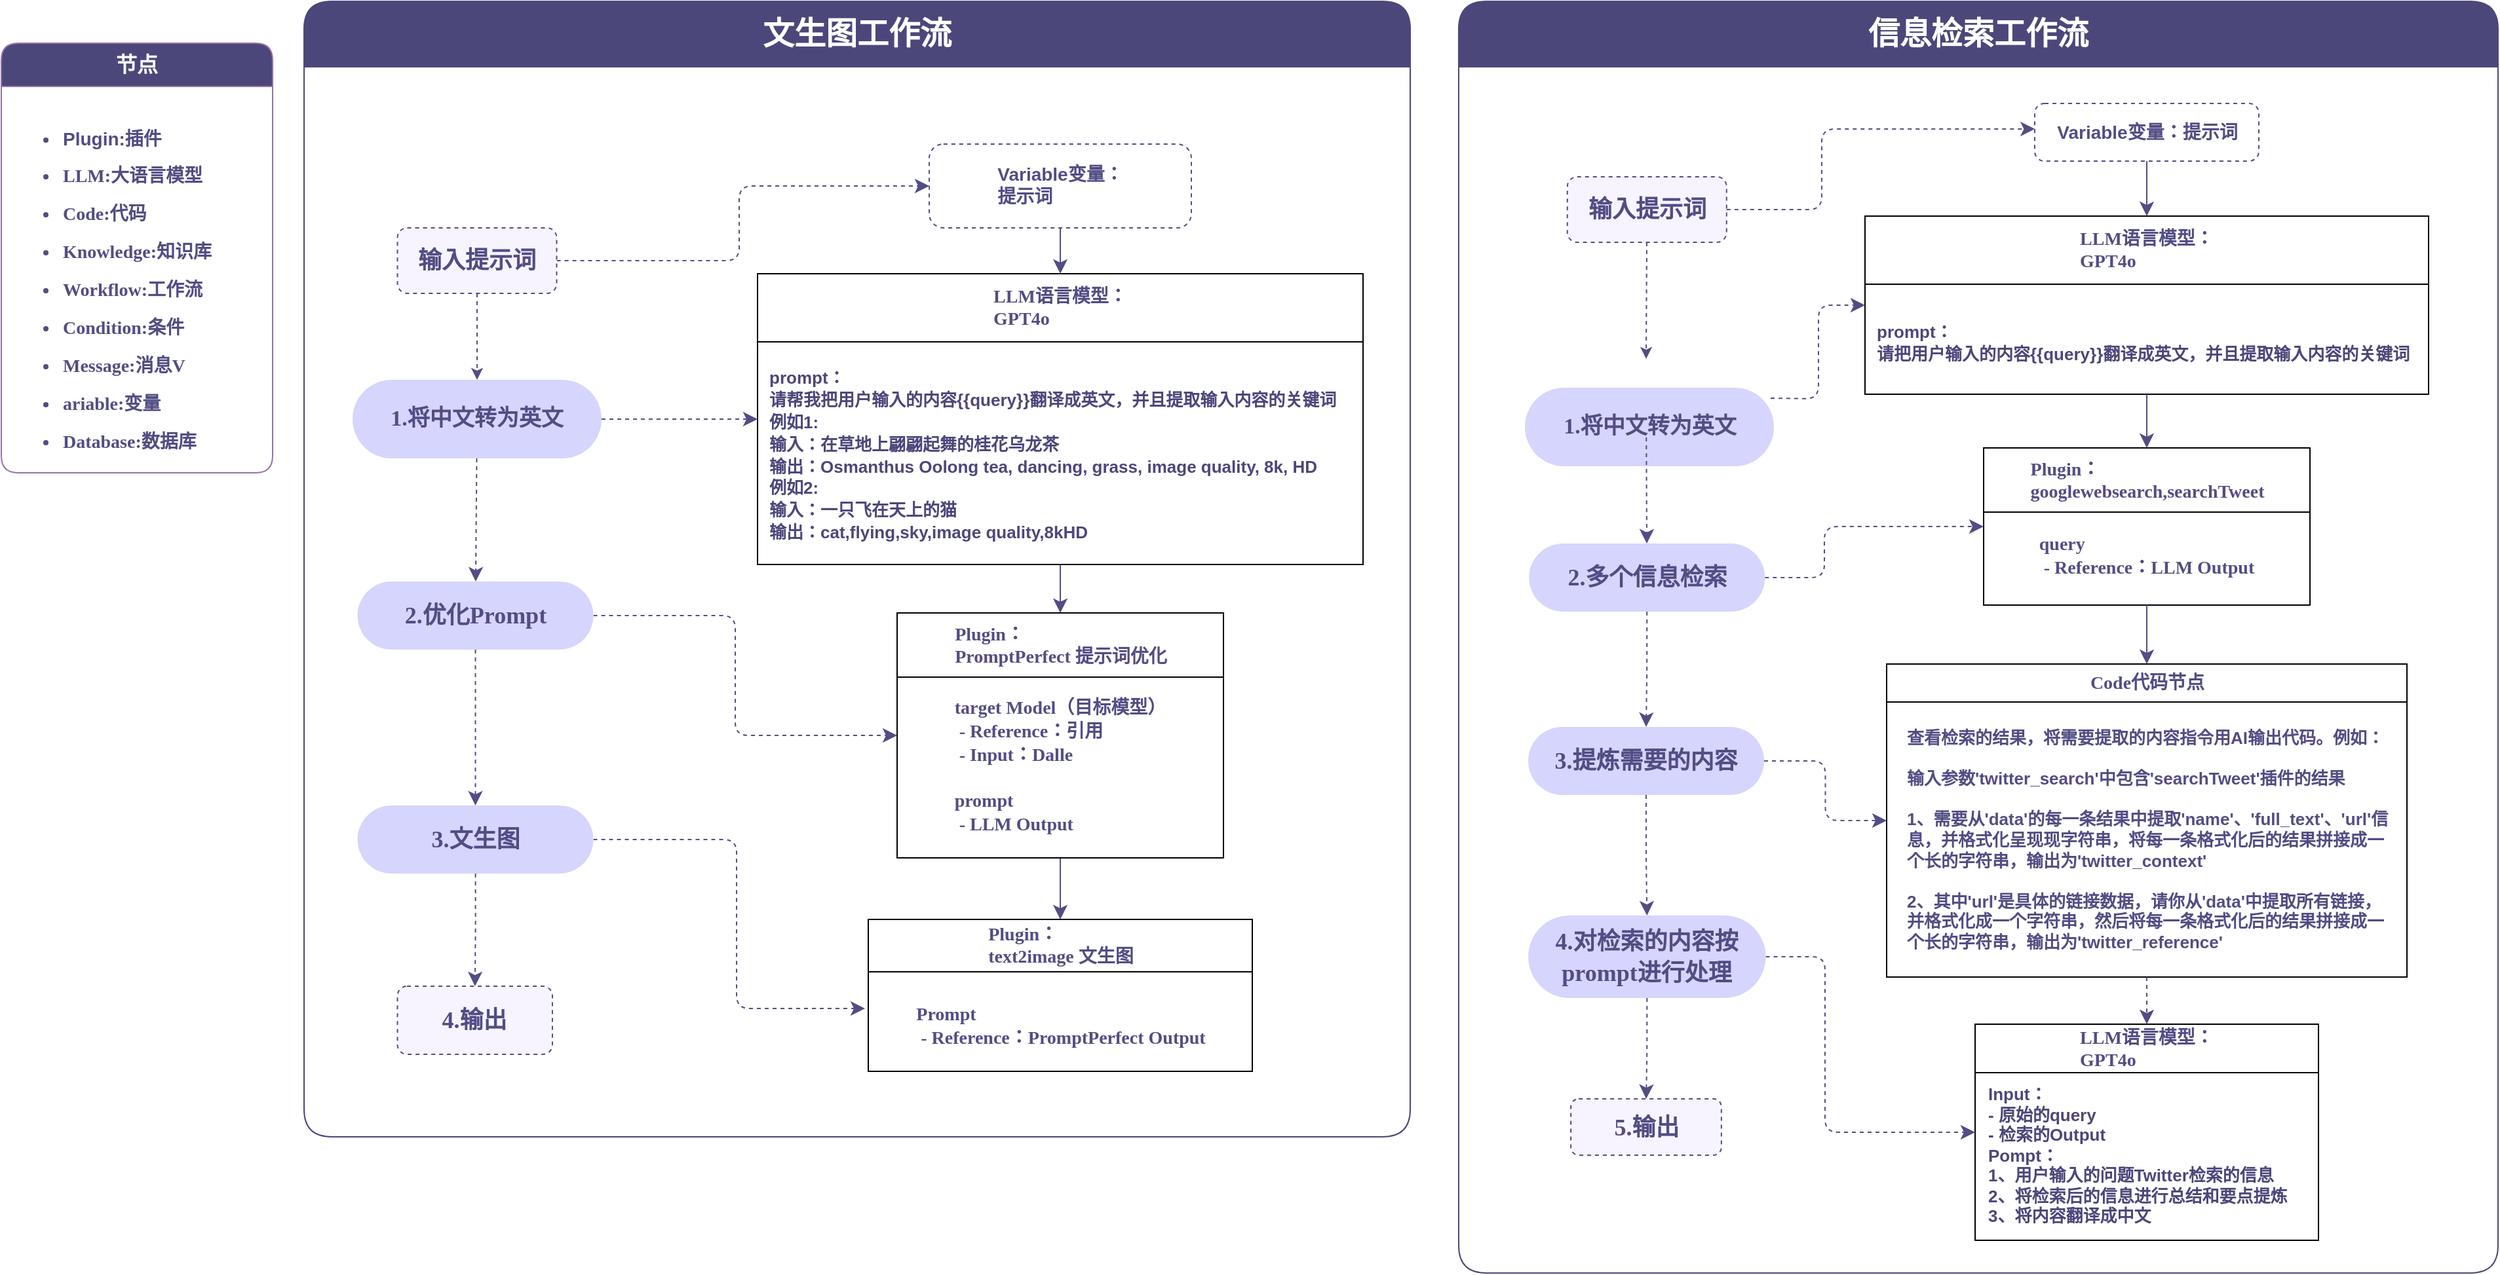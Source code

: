 <mxfile version="24.6.0" type="github">
  <diagram name="第 1 页" id="9lTrAyYvJ4b7SjN_BanK">
    <mxGraphModel dx="2606" dy="2012" grid="0" gridSize="10" guides="1" tooltips="1" connect="1" arrows="1" fold="1" page="0" pageScale="1" pageWidth="827" pageHeight="1169" background="none" math="0" shadow="0">
      <root>
        <mxCell id="0" />
        <mxCell id="1" parent="0" />
        <mxCell id="PttNPXMBNqtkQihDIfYs-23" value="&lt;div style=&quot;line-height: 90%; font-family: &amp;quot;Chiron Sans HK Pro&amp;quot;; text-align: left; vertical-align: top;&quot;&gt;&lt;p style=&quot;line-height: 90%;&quot;&gt;&lt;font style=&quot;font-size: 16px;&quot;&gt;节点&lt;/font&gt;&lt;/p&gt;&lt;/div&gt;" style="swimlane;whiteSpace=wrap;html=1;fontFamily=Helvetica;fontSize=12;labelBackgroundColor=none;startSize=33;labelBorderColor=none;strokeColor=#9673a6;fillColor=#4c477a;fontColor=#ffffff;rounded=1;arcSize=13;" parent="1" vertex="1">
          <mxGeometry x="-35" y="-518" width="207" height="328" as="geometry" />
        </mxCell>
        <mxCell id="PttNPXMBNqtkQihDIfYs-34" value="&lt;font face=&quot;Helvetica&quot; style=&quot;font-size: 14px;&quot;&gt;&lt;ul style=&quot;line-height: 200%;&quot;&gt;&lt;li&gt;&lt;font face=&quot;Helvetica&quot; style=&quot;font-size: 14px;&quot;&gt;Plugin:插件&lt;/font&gt;&lt;/li&gt;&lt;li&gt;&lt;font face=&quot;J9HjFA61Q-ZLZLiDTO3Z&quot; style=&quot;font-size: 14px;&quot;&gt;LLM:大语言模型&lt;/font&gt;&lt;/li&gt;&lt;li&gt;&lt;font face=&quot;J9HjFA61Q-ZLZLiDTO3Z&quot; style=&quot;font-size: 14px;&quot;&gt;Code:代码&lt;/font&gt;&lt;/li&gt;&lt;li&gt;&lt;font face=&quot;J9HjFA61Q-ZLZLiDTO3Z&quot; style=&quot;font-size: 14px;&quot;&gt;Knowledge:知识库&lt;/font&gt;&lt;/li&gt;&lt;li&gt;&lt;font face=&quot;J9HjFA61Q-ZLZLiDTO3Z&quot; style=&quot;font-size: 14px;&quot;&gt;Workflow:工作流&lt;/font&gt;&lt;/li&gt;&lt;li&gt;&lt;font face=&quot;J9HjFA61Q-ZLZLiDTO3Z&quot; style=&quot;font-size: 14px;&quot;&gt;Condition:条件&lt;/font&gt;&lt;/li&gt;&lt;li&gt;&lt;font face=&quot;J9HjFA61Q-ZLZLiDTO3Z&quot; style=&quot;font-size: 14px;&quot;&gt;Message:消息V&lt;/font&gt;&lt;/li&gt;&lt;li&gt;&lt;font face=&quot;J9HjFA61Q-ZLZLiDTO3Z&quot; style=&quot;font-size: 14px;&quot;&gt;ariable:变量&lt;/font&gt;&lt;/li&gt;&lt;li&gt;&lt;span style=&quot;font-size: 14px;&quot;&gt;&lt;font face=&quot;J9HjFA61Q-ZLZLiDTO3Z&quot;&gt;Database:数据库&lt;/font&gt;&lt;/span&gt;&lt;/li&gt;&lt;/ul&gt;&lt;/font&gt;" style="text;strokeColor=none;fillColor=none;html=1;whiteSpace=wrap;verticalAlign=top;overflow=hidden;fontFamily=Helvetica;fontSize=12;fontColor=#524d83;labelBackgroundColor=default;fontStyle=1" parent="PttNPXMBNqtkQihDIfYs-23" vertex="1">
          <mxGeometry x="5" y="38" width="184" height="283" as="geometry" />
        </mxCell>
        <mxCell id="PttNPXMBNqtkQihDIfYs-35" style="edgeStyle=none;shape=connector;curved=0;rounded=1;orthogonalLoop=1;jettySize=auto;html=1;exitX=0.25;exitY=0;exitDx=0;exitDy=0;dashed=1;strokeColor=#524d84;align=center;verticalAlign=middle;fontFamily=Helvetica;fontSize=12;fontColor=default;labelBackgroundColor=default;startSize=8;endArrow=classic;endFill=1;endSize=8;" parent="PttNPXMBNqtkQihDIfYs-23" source="PttNPXMBNqtkQihDIfYs-34" target="PttNPXMBNqtkQihDIfYs-34" edge="1">
          <mxGeometry relative="1" as="geometry" />
        </mxCell>
        <mxCell id="lRKWrLbBrvNwT5fJQd2l-26" value="" style="group" vertex="1" connectable="0" parent="1">
          <mxGeometry x="196" y="-550" width="844" height="867" as="geometry" />
        </mxCell>
        <mxCell id="PttNPXMBNqtkQihDIfYs-9" style="edgeStyle=none;curved=0;rounded=1;orthogonalLoop=1;jettySize=auto;html=1;entryX=0.5;entryY=0;entryDx=0;entryDy=0;fontSize=12;dashed=1;strokeColor=#524d84;endArrow=classic;endFill=1;" parent="lRKWrLbBrvNwT5fJQd2l-26" source="FY6Npwd8T1jpSmkpjrEg-1" target="FY6Npwd8T1jpSmkpjrEg-2" edge="1">
          <mxGeometry relative="1" as="geometry" />
        </mxCell>
        <mxCell id="lRKWrLbBrvNwT5fJQd2l-1" style="edgeStyle=orthogonalEdgeStyle;shape=connector;rounded=1;orthogonalLoop=1;jettySize=auto;html=1;exitX=1;exitY=0.5;exitDx=0;exitDy=0;entryX=0;entryY=0.5;entryDx=0;entryDy=0;dashed=1;strokeColor=#524d84;align=center;verticalAlign=middle;fontFamily=Helvetica;fontSize=12;fontColor=default;labelBackgroundColor=default;startSize=8;endArrow=classic;endFill=1;endSize=8;" edge="1" parent="lRKWrLbBrvNwT5fJQd2l-26" source="FY6Npwd8T1jpSmkpjrEg-1" target="PttNPXMBNqtkQihDIfYs-20">
          <mxGeometry relative="1" as="geometry">
            <Array as="points">
              <mxPoint x="332" y="198" />
              <mxPoint x="332" y="141" />
            </Array>
          </mxGeometry>
        </mxCell>
        <mxCell id="FY6Npwd8T1jpSmkpjrEg-1" value="&lt;div style=&quot;line-height: 1.3; font-family: &amp;quot;Chiron Sans HK Pro&amp;quot;; vertical-align: middle; color: rgb(82, 77, 132); font-size: 18px; font-weight: bold;&quot;&gt;&lt;p&gt;&lt;span style=&quot;background-image: initial; background-position: initial; background-size: initial; background-repeat: initial; background-attachment: initial; background-origin: initial; background-clip: initial;&quot;&gt;输入提示词&lt;/span&gt;&lt;/p&gt;&lt;/div&gt;" style="rounded=1;whiteSpace=wrap;html=1;fillColor=#f7f4ff;strokeColor=#524d83;fontColor=#333333;dashed=1;" parent="lRKWrLbBrvNwT5fJQd2l-26" vertex="1">
          <mxGeometry x="71.25" y="173" width="121.5" height="50" as="geometry" />
        </mxCell>
        <mxCell id="PttNPXMBNqtkQihDIfYs-2" value="" style="edgeStyle=none;curved=0;rounded=1;orthogonalLoop=1;jettySize=auto;html=1;fontSize=12;startSize=8;endSize=8;dashed=1;strokeColor=#524d84;align=center;verticalAlign=middle;fontFamily=Helvetica;fontColor=default;labelBackgroundColor=default;endArrow=classic;endFill=1;" parent="lRKWrLbBrvNwT5fJQd2l-26" source="FY6Npwd8T1jpSmkpjrEg-2" target="PttNPXMBNqtkQihDIfYs-1" edge="1">
          <mxGeometry relative="1" as="geometry" />
        </mxCell>
        <mxCell id="lRKWrLbBrvNwT5fJQd2l-10" style="edgeStyle=orthogonalEdgeStyle;shape=connector;rounded=1;orthogonalLoop=1;jettySize=auto;html=1;exitX=1;exitY=0.5;exitDx=0;exitDy=0;entryX=0;entryY=0.5;entryDx=0;entryDy=0;dashed=1;strokeColor=#524d84;align=center;verticalAlign=middle;fontFamily=Helvetica;fontSize=12;fontColor=default;labelBackgroundColor=default;startSize=8;endArrow=classic;endFill=1;endSize=8;" edge="1" parent="lRKWrLbBrvNwT5fJQd2l-26" source="FY6Npwd8T1jpSmkpjrEg-2" target="lRKWrLbBrvNwT5fJQd2l-9">
          <mxGeometry relative="1" as="geometry">
            <Array as="points">
              <mxPoint x="286" y="319" />
              <mxPoint x="286" y="319" />
            </Array>
          </mxGeometry>
        </mxCell>
        <mxCell id="FY6Npwd8T1jpSmkpjrEg-2" value="&lt;div style=&quot;line-height: 1.3; font-family: &amp;quot;Chiron Sans HK Pro&amp;quot;; vertical-align: middle; font-size: 17px;&quot;&gt;&lt;p style=&quot;font-size: 17px;&quot;&gt;1.将中文转为英文&lt;/p&gt;&lt;/div&gt;" style="rounded=1;whiteSpace=wrap;html=1;fillColor=#d6d5fd;strokeColor=none;arcSize=50;fontColor=#524d83;fontStyle=1;fontSize=17;" parent="lRKWrLbBrvNwT5fJQd2l-26" vertex="1">
          <mxGeometry x="37" y="289" width="190" height="60" as="geometry" />
        </mxCell>
        <mxCell id="lRKWrLbBrvNwT5fJQd2l-15" value="" style="edgeStyle=orthogonalEdgeStyle;shape=connector;rounded=1;orthogonalLoop=1;jettySize=auto;html=1;dashed=1;strokeColor=#524d84;align=center;verticalAlign=middle;fontFamily=Helvetica;fontSize=12;fontColor=default;labelBackgroundColor=default;startSize=8;endArrow=classic;endFill=1;endSize=8;" edge="1" parent="lRKWrLbBrvNwT5fJQd2l-26" source="PttNPXMBNqtkQihDIfYs-1" target="lRKWrLbBrvNwT5fJQd2l-14">
          <mxGeometry relative="1" as="geometry" />
        </mxCell>
        <mxCell id="lRKWrLbBrvNwT5fJQd2l-18" style="edgeStyle=orthogonalEdgeStyle;shape=connector;rounded=1;orthogonalLoop=1;jettySize=auto;html=1;exitX=1;exitY=0.5;exitDx=0;exitDy=0;entryX=0;entryY=0.5;entryDx=0;entryDy=0;dashed=1;strokeColor=#524d84;align=center;verticalAlign=middle;fontFamily=Helvetica;fontSize=12;fontColor=default;labelBackgroundColor=default;startSize=8;endArrow=classic;endFill=1;endSize=8;" edge="1" parent="lRKWrLbBrvNwT5fJQd2l-26" source="PttNPXMBNqtkQihDIfYs-1" target="lRKWrLbBrvNwT5fJQd2l-13">
          <mxGeometry relative="1" as="geometry">
            <Array as="points">
              <mxPoint x="329" y="469" />
              <mxPoint x="329" y="561" />
            </Array>
          </mxGeometry>
        </mxCell>
        <mxCell id="PttNPXMBNqtkQihDIfYs-1" value="&lt;div style=&quot;line-height: 1.3; font-family: &amp;quot;Chiron Sans HK Pro&amp;quot;; vertical-align: middle; color: rgb(82, 77, 132); font-size: 18px; font-weight: bold;&quot;&gt;&lt;div style=&quot;line-height: 1.3; vertical-align: middle;&quot;&gt;&lt;p&gt;2.优化Prompt&lt;/p&gt;&lt;/div&gt;&lt;/div&gt;" style="rounded=1;whiteSpace=wrap;html=1;fillColor=#d6d5fd;strokeColor=none;arcSize=50;align=center;verticalAlign=middle;fontFamily=Helvetica;fontSize=17;fontColor=#524d83;fontStyle=1;" parent="lRKWrLbBrvNwT5fJQd2l-26" vertex="1">
          <mxGeometry x="40.75" y="443" width="180" height="52" as="geometry" />
        </mxCell>
        <mxCell id="lRKWrLbBrvNwT5fJQd2l-11" style="shape=connector;rounded=1;orthogonalLoop=1;jettySize=auto;html=1;exitX=0.5;exitY=1;exitDx=0;exitDy=0;entryX=0.5;entryY=0;entryDx=0;entryDy=0;strokeColor=#524d84;align=center;verticalAlign=middle;fontFamily=Helvetica;fontSize=12;fontColor=default;labelBackgroundColor=default;startSize=8;endArrow=classic;endFill=1;endSize=8;" edge="1" parent="lRKWrLbBrvNwT5fJQd2l-26" source="PttNPXMBNqtkQihDIfYs-20" target="lRKWrLbBrvNwT5fJQd2l-9">
          <mxGeometry relative="1" as="geometry" />
        </mxCell>
        <mxCell id="PttNPXMBNqtkQihDIfYs-20" value="&lt;div style=&quot;line-height: 20%; vertical-align: top; color: rgb(82, 77, 132); font-size: 14px; font-weight: bold;&quot;&gt;&lt;p style=&quot;text-align: justify; line-height: 20%; font-size: 14px;&quot;&gt;&lt;font style=&quot;font-size: 14px;&quot; face=&quot;Helvetica&quot;&gt;Variable变量：&lt;/font&gt;&lt;/p&gt;&lt;p style=&quot;text-align: justify; line-height: 20%; font-size: 14px;&quot;&gt;&lt;font style=&quot;font-size: 14px;&quot; face=&quot;aLDYF8aHoTCgzbLq1X3a&quot;&gt;提示词&lt;/font&gt;&lt;/p&gt;&lt;/div&gt;" style="rounded=1;whiteSpace=wrap;html=1;fontFamily=Helvetica;fontSize=14;fontColor=default;labelBackgroundColor=default;strokeColor=#524d84;dashed=1;strokeWidth=1;spacing=0;align=center;arcSize=17;" parent="lRKWrLbBrvNwT5fJQd2l-26" vertex="1">
          <mxGeometry x="477" y="109" width="200" height="64" as="geometry" />
        </mxCell>
        <mxCell id="lRKWrLbBrvNwT5fJQd2l-20" style="edgeStyle=orthogonalEdgeStyle;shape=connector;rounded=1;orthogonalLoop=1;jettySize=auto;html=1;entryX=0.5;entryY=0;entryDx=0;entryDy=0;strokeColor=#524d84;align=center;verticalAlign=middle;fontFamily=Helvetica;fontSize=12;fontColor=default;labelBackgroundColor=default;startSize=8;endArrow=classic;endFill=1;endSize=8;" edge="1" parent="lRKWrLbBrvNwT5fJQd2l-26" source="lRKWrLbBrvNwT5fJQd2l-9" target="lRKWrLbBrvNwT5fJQd2l-13">
          <mxGeometry relative="1" as="geometry" />
        </mxCell>
        <mxCell id="lRKWrLbBrvNwT5fJQd2l-9" value="&lt;p style=&quot;color: rgb(82, 77, 132); font-family: &amp;quot;Chiron Sans HK Pro&amp;quot;; font-size: 14px; text-align: left; line-height: 2.8px;&quot;&gt;LLM语言模型：&lt;/p&gt;&lt;p style=&quot;color: rgb(82, 77, 132); font-family: &amp;quot;Chiron Sans HK Pro&amp;quot;; font-size: 14px; text-align: left; line-height: 2.8px;&quot;&gt;GPT4o&lt;/p&gt;" style="swimlane;whiteSpace=wrap;html=1;fontFamily=Helvetica;fontSize=12;fontColor=default;labelBackgroundColor=none;startSize=52;fillColor=none;" vertex="1" parent="lRKWrLbBrvNwT5fJQd2l-26">
          <mxGeometry x="346" y="208" width="462" height="222" as="geometry" />
        </mxCell>
        <mxCell id="PttNPXMBNqtkQihDIfYs-21" value="&lt;div style=&quot;line-height: 20%; vertical-align: top;&quot;&gt;&lt;div style=&quot;line-height: 130%; vertical-align: middle;&quot;&gt;&lt;pre style=&quot;line-height: 130%;&quot;&gt;&lt;font face=&quot;Helvetica&quot; style=&quot;&quot;&gt;&lt;b style=&quot;font-size: 13px;&quot;&gt;prompt：&lt;br style=&quot;font-size: 13px;&quot;&gt;请帮我把用户输入的内容{{query}}翻译成英文，并且提取输入内容的关键词&lt;br style=&quot;font-size: 13px;&quot;&gt;例如1:&lt;br style=&quot;font-size: 13px;&quot;&gt;输入：&lt;/b&gt;&lt;b&gt;在草地上翩翩起舞的桂花乌龙茶&lt;/b&gt;&lt;b style=&quot;font-size: 13px;&quot;&gt;&lt;br style=&quot;font-size: 13px;&quot;&gt;输出：&lt;/b&gt;&lt;b&gt;Osmanthus Oolong tea, dancing, grass, image quality, 8k, HD&lt;/b&gt;&lt;b style=&quot;font-size: 13px;&quot;&gt;&lt;br style=&quot;font-size: 13px;&quot;&gt;例如2:&lt;br style=&quot;font-size: 13px;&quot;&gt;输入：一只飞在天上的猫&lt;br style=&quot;font-size: 13px;&quot;&gt;输出：cat,flying,sky,image quality,8kHD&lt;/b&gt;&lt;/font&gt;&lt;/pre&gt;&lt;/div&gt;&lt;/div&gt;" style="rounded=0;html=1;fontFamily=Helvetica;fontSize=13;fontColor=#4c477a;labelBackgroundColor=default;strokeColor=none;dashed=1;strokeWidth=1;spacing=0;align=left;arcSize=0;verticalAlign=middle;fillColor=none;whiteSpace=wrap;horizontal=1;" parent="lRKWrLbBrvNwT5fJQd2l-9" vertex="1">
          <mxGeometry x="9" y="63" width="444" height="152" as="geometry" />
        </mxCell>
        <mxCell id="lRKWrLbBrvNwT5fJQd2l-21" style="edgeStyle=orthogonalEdgeStyle;shape=connector;rounded=1;orthogonalLoop=1;jettySize=auto;html=1;exitX=0.5;exitY=1;exitDx=0;exitDy=0;entryX=0.5;entryY=0;entryDx=0;entryDy=0;strokeColor=#524d84;align=center;verticalAlign=middle;fontFamily=Helvetica;fontSize=12;fontColor=default;labelBackgroundColor=default;startSize=8;endArrow=classic;endFill=1;endSize=8;" edge="1" parent="lRKWrLbBrvNwT5fJQd2l-26" source="lRKWrLbBrvNwT5fJQd2l-13" target="lRKWrLbBrvNwT5fJQd2l-16">
          <mxGeometry relative="1" as="geometry" />
        </mxCell>
        <mxCell id="lRKWrLbBrvNwT5fJQd2l-13" value="&lt;p style=&quot;color: rgb(82, 77, 132); font-family: &amp;quot;Chiron Sans HK Pro&amp;quot;; font-size: 14px; text-align: left; line-height: 2.8px;&quot;&gt;Plugin：&lt;/p&gt;&lt;p style=&quot;color: rgb(82, 77, 132); font-family: &amp;quot;Chiron Sans HK Pro&amp;quot;; font-size: 14px; text-align: left; line-height: 2.8px;&quot;&gt;PromptPerfect 提示词优化&lt;/p&gt;" style="swimlane;whiteSpace=wrap;html=1;fontFamily=Helvetica;fontSize=12;fontColor=default;labelBackgroundColor=none;startSize=49;" vertex="1" parent="lRKWrLbBrvNwT5fJQd2l-26">
          <mxGeometry x="452.5" y="467" width="249" height="187" as="geometry" />
        </mxCell>
        <mxCell id="PttNPXMBNqtkQihDIfYs-22" value="&lt;div style=&quot;line-height: 20%; vertical-align: top;&quot;&gt;&lt;div style=&quot;line-height: 20%; text-align: left; vertical-align: middle;&quot;&gt;&lt;div style=&quot;line-height: 20%; vertical-align: middle;&quot;&gt;&lt;p style=&quot;line-height: 20%;&quot;&gt;&lt;font face=&quot;Chiron Sans HK Pro&quot; color=&quot;#524d84&quot;&gt;&lt;b&gt;target Model（目标模型）&lt;/b&gt;&lt;/font&gt;&lt;/p&gt;&lt;p style=&quot;line-height: 20%;&quot;&gt;&lt;font face=&quot;Chiron Sans HK Pro&quot; color=&quot;#524d84&quot;&gt;&lt;b&gt;&amp;nbsp;- Reference：引用&lt;/b&gt;&lt;/font&gt;&lt;/p&gt;&lt;p style=&quot;line-height: 20%;&quot;&gt;&lt;font face=&quot;Chiron Sans HK Pro&quot; color=&quot;#524d84&quot;&gt;&lt;b&gt;&amp;nbsp;- Input：Dalle&lt;/b&gt;&lt;/font&gt;&lt;/p&gt;&lt;p style=&quot;line-height: 20%;&quot;&gt;&lt;font face=&quot;Chiron Sans HK Pro&quot; color=&quot;#524d84&quot;&gt;&lt;b&gt;&lt;br&gt;&lt;/b&gt;&lt;/font&gt;&lt;/p&gt;&lt;p style=&quot;line-height: 20%;&quot;&gt;&lt;font face=&quot;Chiron Sans HK Pro&quot; color=&quot;#524d84&quot;&gt;&lt;b&gt;prompt&lt;/b&gt;&lt;/font&gt;&lt;/p&gt;&lt;p style=&quot;line-height: 20%;&quot;&gt;&lt;font face=&quot;Chiron Sans HK Pro&quot; color=&quot;#524d84&quot;&gt;&lt;b&gt;&amp;nbsp;- LLM Output&lt;/b&gt;&lt;/font&gt;&lt;/p&gt;&lt;/div&gt;&lt;/div&gt;&lt;/div&gt;" style="rounded=1;whiteSpace=wrap;html=1;fontFamily=Helvetica;fontSize=14;fontColor=default;labelBackgroundColor=default;strokeColor=none;dashed=1;strokeWidth=1;spacing=0;align=center;arcSize=17;verticalAlign=middle;fillColor=none;" parent="lRKWrLbBrvNwT5fJQd2l-13" vertex="1">
          <mxGeometry x="24.5" y="58" width="200" height="118" as="geometry" />
        </mxCell>
        <mxCell id="lRKWrLbBrvNwT5fJQd2l-24" style="edgeStyle=orthogonalEdgeStyle;shape=connector;rounded=1;orthogonalLoop=1;jettySize=auto;html=1;exitX=1;exitY=0.5;exitDx=0;exitDy=0;dashed=1;strokeColor=#524d84;align=center;verticalAlign=middle;fontFamily=Helvetica;fontSize=12;fontColor=default;labelBackgroundColor=default;startSize=8;endArrow=classic;endFill=1;endSize=8;" edge="1" parent="lRKWrLbBrvNwT5fJQd2l-26" source="lRKWrLbBrvNwT5fJQd2l-14">
          <mxGeometry relative="1" as="geometry">
            <mxPoint x="428" y="769" as="targetPoint" />
            <Array as="points">
              <mxPoint x="330" y="640" />
              <mxPoint x="330" y="769" />
            </Array>
          </mxGeometry>
        </mxCell>
        <mxCell id="lRKWrLbBrvNwT5fJQd2l-55" value="" style="edgeStyle=orthogonalEdgeStyle;shape=connector;rounded=1;orthogonalLoop=1;jettySize=auto;html=1;dashed=1;strokeColor=#524d84;align=center;verticalAlign=middle;fontFamily=Helvetica;fontSize=12;fontColor=default;labelBackgroundColor=default;startSize=8;endArrow=classic;endFill=1;endSize=8;" edge="1" parent="lRKWrLbBrvNwT5fJQd2l-26" source="lRKWrLbBrvNwT5fJQd2l-14" target="lRKWrLbBrvNwT5fJQd2l-54">
          <mxGeometry relative="1" as="geometry" />
        </mxCell>
        <mxCell id="lRKWrLbBrvNwT5fJQd2l-14" value="&lt;div style=&quot;line-height: 1.3; font-family: &amp;quot;Chiron Sans HK Pro&amp;quot;; vertical-align: middle; color: rgb(82, 77, 132); font-size: 18px; font-weight: bold;&quot;&gt;&lt;div style=&quot;line-height: 1.3; vertical-align: middle;&quot;&gt;&lt;p&gt;3.文生图&lt;/p&gt;&lt;/div&gt;&lt;/div&gt;" style="rounded=1;whiteSpace=wrap;html=1;fillColor=#d6d5fd;strokeColor=none;arcSize=50;align=center;verticalAlign=middle;fontFamily=Helvetica;fontSize=17;fontColor=#524d83;fontStyle=1;" vertex="1" parent="lRKWrLbBrvNwT5fJQd2l-26">
          <mxGeometry x="40.75" y="614" width="180" height="52" as="geometry" />
        </mxCell>
        <mxCell id="lRKWrLbBrvNwT5fJQd2l-16" value="&lt;p style=&quot;color: rgb(82, 77, 132); font-family: &amp;quot;Chiron Sans HK Pro&amp;quot;; font-size: 14px; text-align: left; line-height: 2.8px;&quot;&gt;Plugin：&lt;/p&gt;&lt;p style=&quot;color: rgb(82, 77, 132); font-family: &amp;quot;Chiron Sans HK Pro&amp;quot;; font-size: 14px; text-align: left; line-height: 2.8px;&quot;&gt;text2image 文生图&lt;/p&gt;" style="swimlane;whiteSpace=wrap;html=1;fontFamily=Helvetica;fontSize=12;fontColor=default;labelBackgroundColor=none;startSize=40;" vertex="1" parent="lRKWrLbBrvNwT5fJQd2l-26">
          <mxGeometry x="430.5" y="701" width="293" height="116" as="geometry" />
        </mxCell>
        <mxCell id="lRKWrLbBrvNwT5fJQd2l-17" value="&lt;div style=&quot;line-height: 20%; vertical-align: top;&quot;&gt;&lt;div style=&quot;line-height: 20%; text-align: left; vertical-align: middle;&quot;&gt;&lt;div style=&quot;line-height: 20%; vertical-align: middle;&quot;&gt;&lt;p style=&quot;line-height: 20%;&quot;&gt;&lt;font face=&quot;Chiron Sans HK Pro&quot; color=&quot;#524d84&quot;&gt;&lt;b&gt;Prompt&lt;/b&gt;&lt;/font&gt;&lt;/p&gt;&lt;p style=&quot;line-height: 20%;&quot;&gt;&lt;font face=&quot;Chiron Sans HK Pro&quot; color=&quot;#524d84&quot;&gt;&lt;b&gt;&amp;nbsp;- Reference：&lt;/b&gt;&lt;/font&gt;&lt;span style=&quot;color: rgb(82, 77, 132); font-family: &amp;quot;Chiron Sans HK Pro&amp;quot;; font-weight: 700;&quot;&gt;PromptPerfect&amp;nbsp;&lt;/span&gt;&lt;b style=&quot;color: rgb(82, 77, 132); font-family: &amp;quot;Chiron Sans HK Pro&amp;quot;;&quot;&gt;Output&lt;/b&gt;&lt;/p&gt;&lt;/div&gt;&lt;/div&gt;&lt;/div&gt;" style="rounded=1;whiteSpace=wrap;html=1;fontFamily=Helvetica;fontSize=14;fontColor=default;labelBackgroundColor=default;strokeColor=none;dashed=1;strokeWidth=1;spacing=0;align=center;arcSize=17;verticalAlign=middle;fillColor=none;" vertex="1" parent="lRKWrLbBrvNwT5fJQd2l-16">
          <mxGeometry x="9" y="54" width="275" height="54" as="geometry" />
        </mxCell>
        <mxCell id="lRKWrLbBrvNwT5fJQd2l-25" value="文生图工作流" style="swimlane;whiteSpace=wrap;html=1;fontFamily=Helvetica;fontSize=24;labelBackgroundColor=none;startSize=50;fillColor=#4c477a;strokeColor=#4c477a;fontColor=#FFFFFF;rounded=1;arcSize=14;" vertex="1" parent="lRKWrLbBrvNwT5fJQd2l-26">
          <mxGeometry width="844" height="867" as="geometry" />
        </mxCell>
        <mxCell id="lRKWrLbBrvNwT5fJQd2l-54" value="&lt;div style=&quot;line-height: 1.3; font-family: &amp;quot;Chiron Sans HK Pro&amp;quot;; vertical-align: middle; color: rgb(82, 77, 132); font-size: 18px; font-weight: bold;&quot;&gt;&lt;div style=&quot;line-height: 1.3; vertical-align: middle;&quot;&gt;&lt;p&gt;4.输出&lt;/p&gt;&lt;/div&gt;&lt;/div&gt;" style="rounded=1;whiteSpace=wrap;html=1;fillColor=#f7f4ff;strokeColor=#524d83;arcSize=14;align=center;verticalAlign=middle;fontFamily=Helvetica;fontSize=12;fontColor=#333333;fontStyle=1;pointerEvents=0;gradientColor=none;dashed=1;" vertex="1" parent="lRKWrLbBrvNwT5fJQd2l-25">
          <mxGeometry x="71.25" y="752" width="118.25" height="52" as="geometry" />
        </mxCell>
        <mxCell id="lRKWrLbBrvNwT5fJQd2l-49" value="信息检索工作流" style="swimlane;whiteSpace=wrap;html=1;fontFamily=Helvetica;fontSize=24;labelBackgroundColor=none;startSize=50;fillColor=#4c477a;strokeColor=#4c477a;fontColor=#FFFFFF;rounded=1;arcSize=14;container=0;" vertex="1" parent="1">
          <mxGeometry x="1077" y="-550" width="793" height="971" as="geometry" />
        </mxCell>
        <mxCell id="lRKWrLbBrvNwT5fJQd2l-113" value="&lt;p style=&quot;color: rgb(82, 77, 132); font-family: &amp;quot;Chiron Sans HK Pro&amp;quot;; font-size: 14px; text-align: left; line-height: 2.8px;&quot;&gt;LLM语言模型：&lt;/p&gt;&lt;p style=&quot;color: rgb(82, 77, 132); font-family: &amp;quot;Chiron Sans HK Pro&amp;quot;; font-size: 14px; text-align: left; line-height: 2.8px;&quot;&gt;GPT4o&lt;/p&gt;" style="swimlane;whiteSpace=wrap;html=1;fontFamily=Helvetica;fontSize=12;fontColor=default;labelBackgroundColor=none;startSize=37;fillColor=none;" vertex="1" parent="lRKWrLbBrvNwT5fJQd2l-49">
          <mxGeometry x="394" y="781" width="262" height="165" as="geometry" />
        </mxCell>
        <mxCell id="lRKWrLbBrvNwT5fJQd2l-114" value="Input：&#xa; - 原始的query&#xa; - 检索的Output&#xa;Pompt：&#xa;1、用户输入的问题Twitter检索的信息&#xa;2、将检索后的信息进行总结和要点提炼&#xa;3、将内容翻译成中文" style="rounded=0;fontFamily=Helvetica;fontSize=13;fontColor=#4c477a;labelBackgroundColor=none;strokeColor=none;dashed=1;strokeWidth=1;spacing=0;align=left;arcSize=0;verticalAlign=middle;fillColor=none;whiteSpace=wrap;horizontal=1;fontStyle=1;" vertex="1" parent="lRKWrLbBrvNwT5fJQd2l-113">
          <mxGeometry x="10" y="44" width="235" height="112" as="geometry" />
        </mxCell>
        <mxCell id="lRKWrLbBrvNwT5fJQd2l-47" value="&lt;p style=&quot;color: rgb(82, 77, 132); font-family: &amp;quot;Chiron Sans HK Pro&amp;quot;; font-size: 14px; text-align: left; line-height: 2.8px;&quot;&gt;Code代码节点&lt;/p&gt;" style="swimlane;whiteSpace=wrap;html=1;fontFamily=Helvetica;fontSize=12;fontColor=default;labelBackgroundColor=none;startSize=29;" vertex="1" parent="lRKWrLbBrvNwT5fJQd2l-49">
          <mxGeometry x="326.5" y="506" width="397" height="239" as="geometry" />
        </mxCell>
        <mxCell id="lRKWrLbBrvNwT5fJQd2l-48" value="查看检索的结果，将需要提取的内容指令用AI输出代码。例如：&#xa;&#xa;输入参数&#39;twitter_search&#39;中包含&#39;searchTweet&#39;插件的结果&#xa;&#xa;1、需要从&#39;data&#39;的每一条结果中提取&#39;name&#39;、&#39;full_text&#39;、&#39;url&#39;信息，并格式化呈现现字符串，将每一条格式化后的结果拼接成一个长的字符串，输出为&#39;twitter_context&#39;&#xa;&#xa;2、其中&#39;url&#39;是具体的链接数据，请你从&#39;data&#39;中提取所有链接，并格式化成一个字符串，然后将每一条格式化后的结果拼接成一个长的字符串，输出为&#39;twitter_reference&#39;&#xa;" style="rounded=1;whiteSpace=wrap;fontFamily=Helvetica;fontSize=13;fontColor=#524d84;labelBackgroundColor=none;strokeColor=none;dashed=1;strokeWidth=1;spacing=0;align=left;arcSize=17;verticalAlign=top;fillColor=none;fontStyle=1" vertex="1" parent="lRKWrLbBrvNwT5fJQd2l-47">
          <mxGeometry x="15" y="44" width="367" height="180" as="geometry" />
        </mxCell>
        <mxCell id="lRKWrLbBrvNwT5fJQd2l-116" style="edgeStyle=orthogonalEdgeStyle;shape=connector;rounded=1;orthogonalLoop=1;jettySize=auto;html=1;exitX=0.5;exitY=1;exitDx=0;exitDy=0;entryX=0.5;entryY=0;entryDx=0;entryDy=0;dashed=1;strokeColor=#524d84;align=center;verticalAlign=middle;fontFamily=Helvetica;fontSize=12;fontColor=default;labelBackgroundColor=default;startSize=8;endArrow=classic;endFill=1;endSize=8;" edge="1" parent="lRKWrLbBrvNwT5fJQd2l-49" source="lRKWrLbBrvNwT5fJQd2l-47" target="lRKWrLbBrvNwT5fJQd2l-113">
          <mxGeometry relative="1" as="geometry" />
        </mxCell>
        <mxCell id="lRKWrLbBrvNwT5fJQd2l-46" value="&lt;div style=&quot;line-height: 1.3; font-family: &amp;quot;Chiron Sans HK Pro&amp;quot;; vertical-align: middle; color: rgb(82, 77, 132); font-size: 18px; font-weight: bold;&quot;&gt;&lt;div style=&quot;line-height: 1.3; vertical-align: middle;&quot;&gt;&lt;p&gt;3.提炼需要的内容&lt;/p&gt;&lt;/div&gt;&lt;/div&gt;" style="rounded=1;whiteSpace=wrap;html=1;fillColor=#d6d5fd;strokeColor=none;arcSize=50;align=center;verticalAlign=middle;fontFamily=Helvetica;fontSize=17;fontColor=#524d83;fontStyle=1;" vertex="1" parent="lRKWrLbBrvNwT5fJQd2l-49">
          <mxGeometry x="53.005" y="554" width="180" height="52" as="geometry" />
        </mxCell>
        <mxCell id="lRKWrLbBrvNwT5fJQd2l-121" style="edgeStyle=orthogonalEdgeStyle;shape=connector;rounded=1;orthogonalLoop=1;jettySize=auto;html=1;exitX=1;exitY=0.5;exitDx=0;exitDy=0;entryX=0;entryY=0.5;entryDx=0;entryDy=0;dashed=1;strokeColor=#524d84;align=center;verticalAlign=middle;fontFamily=Helvetica;fontSize=12;fontColor=default;labelBackgroundColor=default;startSize=8;endArrow=classic;endFill=1;endSize=8;" edge="1" parent="lRKWrLbBrvNwT5fJQd2l-49" source="lRKWrLbBrvNwT5fJQd2l-46" target="lRKWrLbBrvNwT5fJQd2l-47">
          <mxGeometry relative="1" as="geometry" />
        </mxCell>
        <mxCell id="lRKWrLbBrvNwT5fJQd2l-127" style="edgeStyle=orthogonalEdgeStyle;shape=connector;rounded=1;orthogonalLoop=1;jettySize=auto;html=1;exitX=1;exitY=0.5;exitDx=0;exitDy=0;entryX=0;entryY=0.5;entryDx=0;entryDy=0;dashed=1;strokeColor=#524d84;align=center;verticalAlign=middle;fontFamily=Helvetica;fontSize=12;fontColor=default;labelBackgroundColor=default;startSize=8;endArrow=classic;endFill=1;endSize=8;" edge="1" parent="lRKWrLbBrvNwT5fJQd2l-49" source="lRKWrLbBrvNwT5fJQd2l-50" target="lRKWrLbBrvNwT5fJQd2l-113">
          <mxGeometry relative="1" as="geometry">
            <Array as="points">
              <mxPoint x="279.5" y="729" />
              <mxPoint x="279.5" y="863" />
            </Array>
          </mxGeometry>
        </mxCell>
        <mxCell id="lRKWrLbBrvNwT5fJQd2l-50" value="&lt;div style=&quot;line-height: 1.3; font-family: &amp;quot;Chiron Sans HK Pro&amp;quot;; vertical-align: middle; color: rgb(82, 77, 132); font-size: 18px; font-weight: bold;&quot;&gt;&lt;div style=&quot;line-height: 1.3; vertical-align: middle;&quot;&gt;&lt;p&gt;4.对检索的内容按prompt进行处理&lt;/p&gt;&lt;/div&gt;&lt;/div&gt;" style="rounded=1;whiteSpace=wrap;html=1;fillColor=#d6d5fd;strokeColor=none;arcSize=50;align=center;verticalAlign=middle;fontFamily=Helvetica;fontSize=17;fontColor=#524d83;fontStyle=1;" vertex="1" parent="lRKWrLbBrvNwT5fJQd2l-49">
          <mxGeometry x="53.01" y="698" width="181.25" height="63" as="geometry" />
        </mxCell>
        <mxCell id="lRKWrLbBrvNwT5fJQd2l-51" value="" style="edgeStyle=orthogonalEdgeStyle;shape=connector;rounded=1;orthogonalLoop=1;jettySize=auto;html=1;dashed=1;strokeColor=#524d84;align=center;verticalAlign=middle;fontFamily=Helvetica;fontSize=12;fontColor=default;labelBackgroundColor=default;startSize=8;endArrow=classic;endFill=1;endSize=8;" edge="1" parent="lRKWrLbBrvNwT5fJQd2l-49" source="lRKWrLbBrvNwT5fJQd2l-46" target="lRKWrLbBrvNwT5fJQd2l-50">
          <mxGeometry relative="1" as="geometry" />
        </mxCell>
        <mxCell id="lRKWrLbBrvNwT5fJQd2l-36" value="&lt;div style=&quot;line-height: 1.3; font-family: &amp;quot;Chiron Sans HK Pro&amp;quot;; vertical-align: middle; color: rgb(82, 77, 132); font-size: 18px; font-weight: bold;&quot;&gt;&lt;div style=&quot;line-height: 1.3; vertical-align: middle;&quot;&gt;&lt;p&gt;2.多个信息检索&lt;/p&gt;&lt;/div&gt;&lt;/div&gt;" style="rounded=1;whiteSpace=wrap;html=1;fillColor=#d6d5fd;strokeColor=none;arcSize=50;align=center;verticalAlign=middle;fontFamily=Helvetica;fontSize=17;fontColor=#524d83;fontStyle=1;" vertex="1" parent="lRKWrLbBrvNwT5fJQd2l-49">
          <mxGeometry x="53.635" y="414" width="180" height="52" as="geometry" />
        </mxCell>
        <mxCell id="lRKWrLbBrvNwT5fJQd2l-34" value="" style="edgeStyle=orthogonalEdgeStyle;shape=connector;rounded=1;orthogonalLoop=1;jettySize=auto;html=1;dashed=1;strokeColor=#524d84;align=center;verticalAlign=middle;fontFamily=Helvetica;fontSize=12;fontColor=default;labelBackgroundColor=default;startSize=8;endArrow=classic;endFill=1;endSize=8;" edge="1" parent="lRKWrLbBrvNwT5fJQd2l-49" source="lRKWrLbBrvNwT5fJQd2l-36" target="lRKWrLbBrvNwT5fJQd2l-46">
          <mxGeometry relative="1" as="geometry" />
        </mxCell>
        <mxCell id="lRKWrLbBrvNwT5fJQd2l-124" style="edgeStyle=orthogonalEdgeStyle;shape=connector;rounded=1;orthogonalLoop=1;jettySize=auto;html=1;exitX=1;exitY=0.5;exitDx=0;exitDy=0;entryX=0;entryY=0.5;entryDx=0;entryDy=0;dashed=1;strokeColor=#524d84;align=center;verticalAlign=middle;fontFamily=Helvetica;fontSize=12;fontColor=default;labelBackgroundColor=default;startSize=8;endArrow=classic;endFill=1;endSize=8;" edge="1" parent="lRKWrLbBrvNwT5fJQd2l-49" target="lRKWrLbBrvNwT5fJQd2l-40">
          <mxGeometry relative="1" as="geometry">
            <mxPoint x="238.005" y="303.0" as="sourcePoint" />
          </mxGeometry>
        </mxCell>
        <mxCell id="lRKWrLbBrvNwT5fJQd2l-33" value="&lt;div style=&quot;line-height: 1.3; font-family: &amp;quot;Chiron Sans HK Pro&amp;quot;; vertical-align: middle; font-size: 17px;&quot;&gt;&lt;p style=&quot;font-size: 17px;&quot;&gt;1.将中文转为英文&lt;/p&gt;&lt;/div&gt;" style="rounded=1;whiteSpace=wrap;html=1;fillColor=#d6d5fd;strokeColor=none;arcSize=50;fontColor=#524d83;fontStyle=1;fontSize=17;" vertex="1" parent="lRKWrLbBrvNwT5fJQd2l-49">
          <mxGeometry x="50.505" y="295" width="190" height="60" as="geometry" />
        </mxCell>
        <mxCell id="lRKWrLbBrvNwT5fJQd2l-31" value="" style="edgeStyle=none;curved=0;rounded=1;orthogonalLoop=1;jettySize=auto;html=1;fontSize=12;startSize=8;endSize=8;dashed=1;strokeColor=#524d84;align=center;verticalAlign=middle;fontFamily=Helvetica;fontColor=default;labelBackgroundColor=default;endArrow=classic;endFill=1;" edge="1" parent="lRKWrLbBrvNwT5fJQd2l-49" target="lRKWrLbBrvNwT5fJQd2l-36">
          <mxGeometry relative="1" as="geometry">
            <mxPoint x="143.143" y="333.0" as="sourcePoint" />
          </mxGeometry>
        </mxCell>
        <mxCell id="lRKWrLbBrvNwT5fJQd2l-52" value="&lt;div style=&quot;line-height: 1.3; font-family: &amp;quot;Chiron Sans HK Pro&amp;quot;; vertical-align: middle; color: rgb(82, 77, 132); font-size: 18px; font-weight: bold;&quot;&gt;&lt;div style=&quot;line-height: 1.3; vertical-align: middle;&quot;&gt;&lt;p&gt;5.输出&lt;/p&gt;&lt;/div&gt;&lt;/div&gt;" style="rounded=1;whiteSpace=wrap;html=1;fillColor=#f7f4ff;strokeColor=#524d83;arcSize=14;align=center;verticalAlign=middle;fontFamily=Helvetica;fontSize=12;fontColor=#333333;fontStyle=1;dashed=1;pointerEvents=0;gradientColor=none;" vertex="1" parent="lRKWrLbBrvNwT5fJQd2l-49">
          <mxGeometry x="85.57" y="838" width="114.87" height="43" as="geometry" />
        </mxCell>
        <mxCell id="lRKWrLbBrvNwT5fJQd2l-53" value="" style="edgeStyle=orthogonalEdgeStyle;shape=connector;rounded=1;orthogonalLoop=1;jettySize=auto;html=1;dashed=1;strokeColor=#524d84;align=center;verticalAlign=middle;fontFamily=Helvetica;fontSize=12;fontColor=default;labelBackgroundColor=default;startSize=8;endArrow=classic;endFill=1;endSize=8;" edge="1" parent="lRKWrLbBrvNwT5fJQd2l-49" source="lRKWrLbBrvNwT5fJQd2l-50" target="lRKWrLbBrvNwT5fJQd2l-52">
          <mxGeometry relative="1" as="geometry" />
        </mxCell>
        <mxCell id="lRKWrLbBrvNwT5fJQd2l-43" value="&lt;p style=&quot;color: rgb(82, 77, 132); font-family: &amp;quot;Chiron Sans HK Pro&amp;quot;; font-size: 14px; text-align: left; line-height: 2.8px;&quot;&gt;Plugin：&lt;/p&gt;&lt;p style=&quot;color: rgb(82, 77, 132); font-family: &amp;quot;Chiron Sans HK Pro&amp;quot;; font-size: 14px; text-align: left; line-height: 2.8px;&quot;&gt;googleweb&lt;span style=&quot;background-color: initial;&quot;&gt;search&lt;/span&gt;&lt;span style=&quot;background-color: initial;&quot;&gt;,searchTweet&lt;/span&gt;&lt;/p&gt;" style="swimlane;whiteSpace=wrap;html=1;fontFamily=Helvetica;fontSize=12;fontColor=default;labelBackgroundColor=none;startSize=49;" vertex="1" parent="lRKWrLbBrvNwT5fJQd2l-49">
          <mxGeometry x="400.5" y="341" width="249" height="120" as="geometry" />
        </mxCell>
        <mxCell id="lRKWrLbBrvNwT5fJQd2l-44" value="&lt;div style=&quot;line-height: 20%; vertical-align: top;&quot;&gt;&lt;div style=&quot;line-height: 20%; text-align: left; vertical-align: middle;&quot;&gt;&lt;div style=&quot;line-height: 20%; vertical-align: middle;&quot;&gt;&lt;p style=&quot;line-height: 20%;&quot;&gt;&lt;font face=&quot;Chiron Sans HK Pro&quot; color=&quot;#524d84&quot;&gt;&lt;b&gt;query&lt;/b&gt;&lt;/font&gt;&lt;/p&gt;&lt;p style=&quot;line-height: 20%;&quot;&gt;&lt;font face=&quot;Chiron Sans HK Pro&quot; color=&quot;#524d84&quot;&gt;&lt;b&gt;&amp;nbsp;- Reference：&lt;/b&gt;&lt;/font&gt;&lt;b style=&quot;color: rgb(82, 77, 132); font-family: &amp;quot;Chiron Sans HK Pro&amp;quot;;&quot;&gt;LLM Output&lt;/b&gt;&lt;/p&gt;&lt;/div&gt;&lt;/div&gt;&lt;/div&gt;" style="rounded=1;whiteSpace=wrap;html=1;fontFamily=Helvetica;fontSize=14;fontColor=default;labelBackgroundColor=default;strokeColor=none;dashed=1;strokeWidth=1;spacing=0;align=center;arcSize=17;verticalAlign=middle;fillColor=none;" vertex="1" parent="lRKWrLbBrvNwT5fJQd2l-43">
          <mxGeometry x="24.5" y="60" width="200" height="44" as="geometry" />
        </mxCell>
        <mxCell id="lRKWrLbBrvNwT5fJQd2l-42" style="edgeStyle=orthogonalEdgeStyle;shape=connector;rounded=1;orthogonalLoop=1;jettySize=auto;html=1;exitX=0.5;exitY=1;exitDx=0;exitDy=0;entryX=0.5;entryY=0;entryDx=0;entryDy=0;strokeColor=#524d84;align=center;verticalAlign=middle;fontFamily=Helvetica;fontSize=12;fontColor=default;labelBackgroundColor=default;startSize=8;endArrow=classic;endFill=1;endSize=8;" edge="1" parent="lRKWrLbBrvNwT5fJQd2l-49" source="lRKWrLbBrvNwT5fJQd2l-43" target="lRKWrLbBrvNwT5fJQd2l-47">
          <mxGeometry relative="1" as="geometry" />
        </mxCell>
        <mxCell id="lRKWrLbBrvNwT5fJQd2l-120" style="edgeStyle=orthogonalEdgeStyle;shape=connector;rounded=1;orthogonalLoop=1;jettySize=auto;html=1;exitX=1;exitY=0.5;exitDx=0;exitDy=0;entryX=0;entryY=0.5;entryDx=0;entryDy=0;dashed=1;strokeColor=#524d84;align=center;verticalAlign=middle;fontFamily=Helvetica;fontSize=12;fontColor=default;labelBackgroundColor=default;startSize=8;endArrow=classic;endFill=1;endSize=8;" edge="1" parent="lRKWrLbBrvNwT5fJQd2l-49" source="lRKWrLbBrvNwT5fJQd2l-36" target="lRKWrLbBrvNwT5fJQd2l-43">
          <mxGeometry relative="1" as="geometry">
            <Array as="points">
              <mxPoint x="279" y="440" />
              <mxPoint x="279" y="401" />
            </Array>
          </mxGeometry>
        </mxCell>
        <mxCell id="lRKWrLbBrvNwT5fJQd2l-40" value="&lt;p style=&quot;color: rgb(82, 77, 132); font-family: &amp;quot;Chiron Sans HK Pro&amp;quot;; font-size: 14px; text-align: left; line-height: 2.8px;&quot;&gt;LLM语言模型：&lt;/p&gt;&lt;p style=&quot;color: rgb(82, 77, 132); font-family: &amp;quot;Chiron Sans HK Pro&amp;quot;; font-size: 14px; text-align: left; line-height: 2.8px;&quot;&gt;GPT4o&lt;/p&gt;" style="swimlane;whiteSpace=wrap;html=1;fontFamily=Helvetica;fontSize=12;fontColor=default;labelBackgroundColor=none;startSize=52;fillColor=none;" vertex="1" parent="lRKWrLbBrvNwT5fJQd2l-49">
          <mxGeometry x="310" y="164" width="430" height="136" as="geometry" />
        </mxCell>
        <mxCell id="lRKWrLbBrvNwT5fJQd2l-41" value="&lt;div style=&quot;line-height: 20%; vertical-align: top;&quot;&gt;&lt;div style=&quot;line-height: 130%; vertical-align: middle;&quot;&gt;&lt;pre style=&quot;line-height: 130%;&quot;&gt;&lt;font style=&quot;&quot; face=&quot;Helvetica&quot;&gt;&lt;b style=&quot;font-size: 13px;&quot;&gt;prompt：&lt;br style=&quot;font-size: 13px;&quot;&gt;请把用户输入的内容{{query}}翻译成英文，并且提取输入内容的关键词&lt;br&gt;&lt;/b&gt;&lt;/font&gt;&lt;/pre&gt;&lt;/div&gt;&lt;/div&gt;" style="rounded=0;html=1;fontFamily=Helvetica;fontSize=13;fontColor=#4c477a;labelBackgroundColor=none;strokeColor=none;dashed=1;strokeWidth=1;spacing=0;align=left;arcSize=0;verticalAlign=middle;fillColor=none;whiteSpace=wrap;horizontal=1;" vertex="1" parent="lRKWrLbBrvNwT5fJQd2l-40">
          <mxGeometry x="9" y="68" width="414" height="58" as="geometry" />
        </mxCell>
        <mxCell id="lRKWrLbBrvNwT5fJQd2l-39" style="edgeStyle=orthogonalEdgeStyle;shape=connector;rounded=1;orthogonalLoop=1;jettySize=auto;html=1;entryX=0.5;entryY=0;entryDx=0;entryDy=0;strokeColor=#524d84;align=center;verticalAlign=middle;fontFamily=Helvetica;fontSize=12;fontColor=default;labelBackgroundColor=default;startSize=8;endArrow=classic;endFill=1;endSize=8;" edge="1" parent="lRKWrLbBrvNwT5fJQd2l-49" source="lRKWrLbBrvNwT5fJQd2l-40" target="lRKWrLbBrvNwT5fJQd2l-43">
          <mxGeometry relative="1" as="geometry" />
        </mxCell>
        <mxCell id="lRKWrLbBrvNwT5fJQd2l-38" value="&lt;div style=&quot;line-height: 20%; vertical-align: top; color: rgb(82, 77, 132); font-size: 14px; font-weight: bold;&quot;&gt;&lt;p style=&quot;text-align: justify; line-height: 20%; font-size: 14px;&quot;&gt;&lt;font style=&quot;font-size: 14px;&quot; face=&quot;Helvetica&quot;&gt;Variable变量：&lt;/font&gt;&lt;span style=&quot;font-family: aLDYF8aHoTCgzbLq1X3a;&quot;&gt;提示词&lt;/span&gt;&lt;/p&gt;&lt;/div&gt;" style="rounded=1;whiteSpace=wrap;html=1;fontFamily=Helvetica;fontSize=14;fontColor=default;labelBackgroundColor=default;strokeColor=#524d84;dashed=1;strokeWidth=1;spacing=0;align=center;arcSize=17;" vertex="1" parent="lRKWrLbBrvNwT5fJQd2l-49">
          <mxGeometry x="439.5" y="78" width="171" height="44" as="geometry" />
        </mxCell>
        <mxCell id="lRKWrLbBrvNwT5fJQd2l-37" style="shape=connector;rounded=1;orthogonalLoop=1;jettySize=auto;html=1;exitX=0.5;exitY=1;exitDx=0;exitDy=0;entryX=0.5;entryY=0;entryDx=0;entryDy=0;strokeColor=#524d84;align=center;verticalAlign=middle;fontFamily=Helvetica;fontSize=12;fontColor=default;labelBackgroundColor=default;startSize=8;endArrow=classic;endFill=1;endSize=8;" edge="1" parent="lRKWrLbBrvNwT5fJQd2l-49" source="lRKWrLbBrvNwT5fJQd2l-38" target="lRKWrLbBrvNwT5fJQd2l-40">
          <mxGeometry relative="1" as="geometry" />
        </mxCell>
        <mxCell id="lRKWrLbBrvNwT5fJQd2l-30" value="&lt;div style=&quot;line-height: 1.3; font-family: &amp;quot;Chiron Sans HK Pro&amp;quot;; vertical-align: middle; color: rgb(82, 77, 132); font-size: 18px; font-weight: bold;&quot;&gt;&lt;p&gt;&lt;span style=&quot;background-image: initial; background-position: initial; background-size: initial; background-repeat: initial; background-attachment: initial; background-origin: initial; background-clip: initial;&quot;&gt;输入提示词&lt;/span&gt;&lt;/p&gt;&lt;/div&gt;" style="rounded=1;whiteSpace=wrap;html=1;fillColor=#f7f4ff;strokeColor=#524d83;fontColor=#333333;dashed=1;" vertex="1" parent="lRKWrLbBrvNwT5fJQd2l-49">
          <mxGeometry x="82.885" y="134" width="121.5" height="50" as="geometry" />
        </mxCell>
        <mxCell id="lRKWrLbBrvNwT5fJQd2l-28" style="edgeStyle=none;curved=0;rounded=1;orthogonalLoop=1;jettySize=auto;html=1;entryX=0.5;entryY=0;entryDx=0;entryDy=0;fontSize=12;dashed=1;strokeColor=#524d84;endArrow=classic;endFill=1;" edge="1" parent="lRKWrLbBrvNwT5fJQd2l-49" source="lRKWrLbBrvNwT5fJQd2l-30">
          <mxGeometry relative="1" as="geometry">
            <mxPoint x="143.005" y="273.0" as="targetPoint" />
          </mxGeometry>
        </mxCell>
        <mxCell id="lRKWrLbBrvNwT5fJQd2l-126" style="edgeStyle=orthogonalEdgeStyle;shape=connector;rounded=1;orthogonalLoop=1;jettySize=auto;html=1;entryX=0.001;entryY=0.443;entryDx=0;entryDy=0;entryPerimeter=0;dashed=1;strokeColor=#524d84;align=center;verticalAlign=middle;fontFamily=Helvetica;fontSize=12;fontColor=default;labelBackgroundColor=default;startSize=8;endArrow=classic;endFill=1;endSize=8;" edge="1" parent="lRKWrLbBrvNwT5fJQd2l-49" source="lRKWrLbBrvNwT5fJQd2l-30" target="lRKWrLbBrvNwT5fJQd2l-38">
          <mxGeometry relative="1" as="geometry">
            <Array as="points">
              <mxPoint x="277" y="159" />
              <mxPoint x="277" y="98" />
            </Array>
          </mxGeometry>
        </mxCell>
      </root>
    </mxGraphModel>
  </diagram>
</mxfile>

